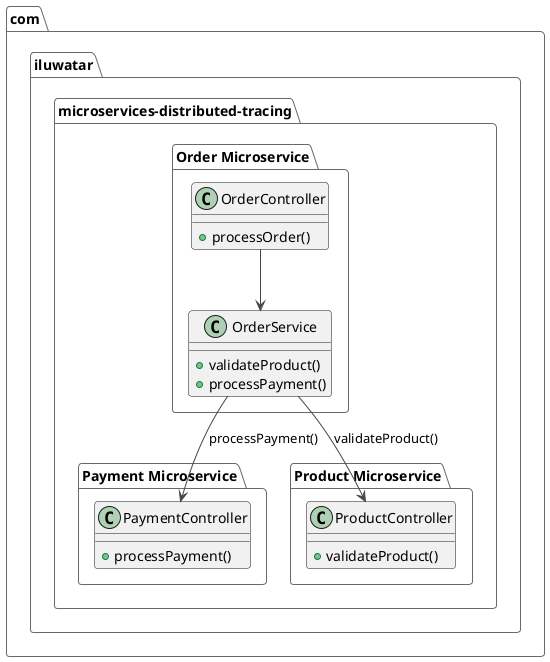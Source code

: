 @startuml
!theme vibrant
package com.iluwatar.microservices-distributed-tracing {
package "Order Microservice" {
    class OrderController {
        +processOrder()
    }

    class OrderService {
        +validateProduct()
        +processPayment()
    }
}

package "Payment Microservice" {
    class PaymentController {
        +processPayment()
    }
}

package "Product Microservice" {
    class ProductController {
        +validateProduct()
    }
}

OrderController --> OrderService
OrderService --> PaymentController : processPayment()
OrderService --> ProductController : validateProduct()
}
@enduml